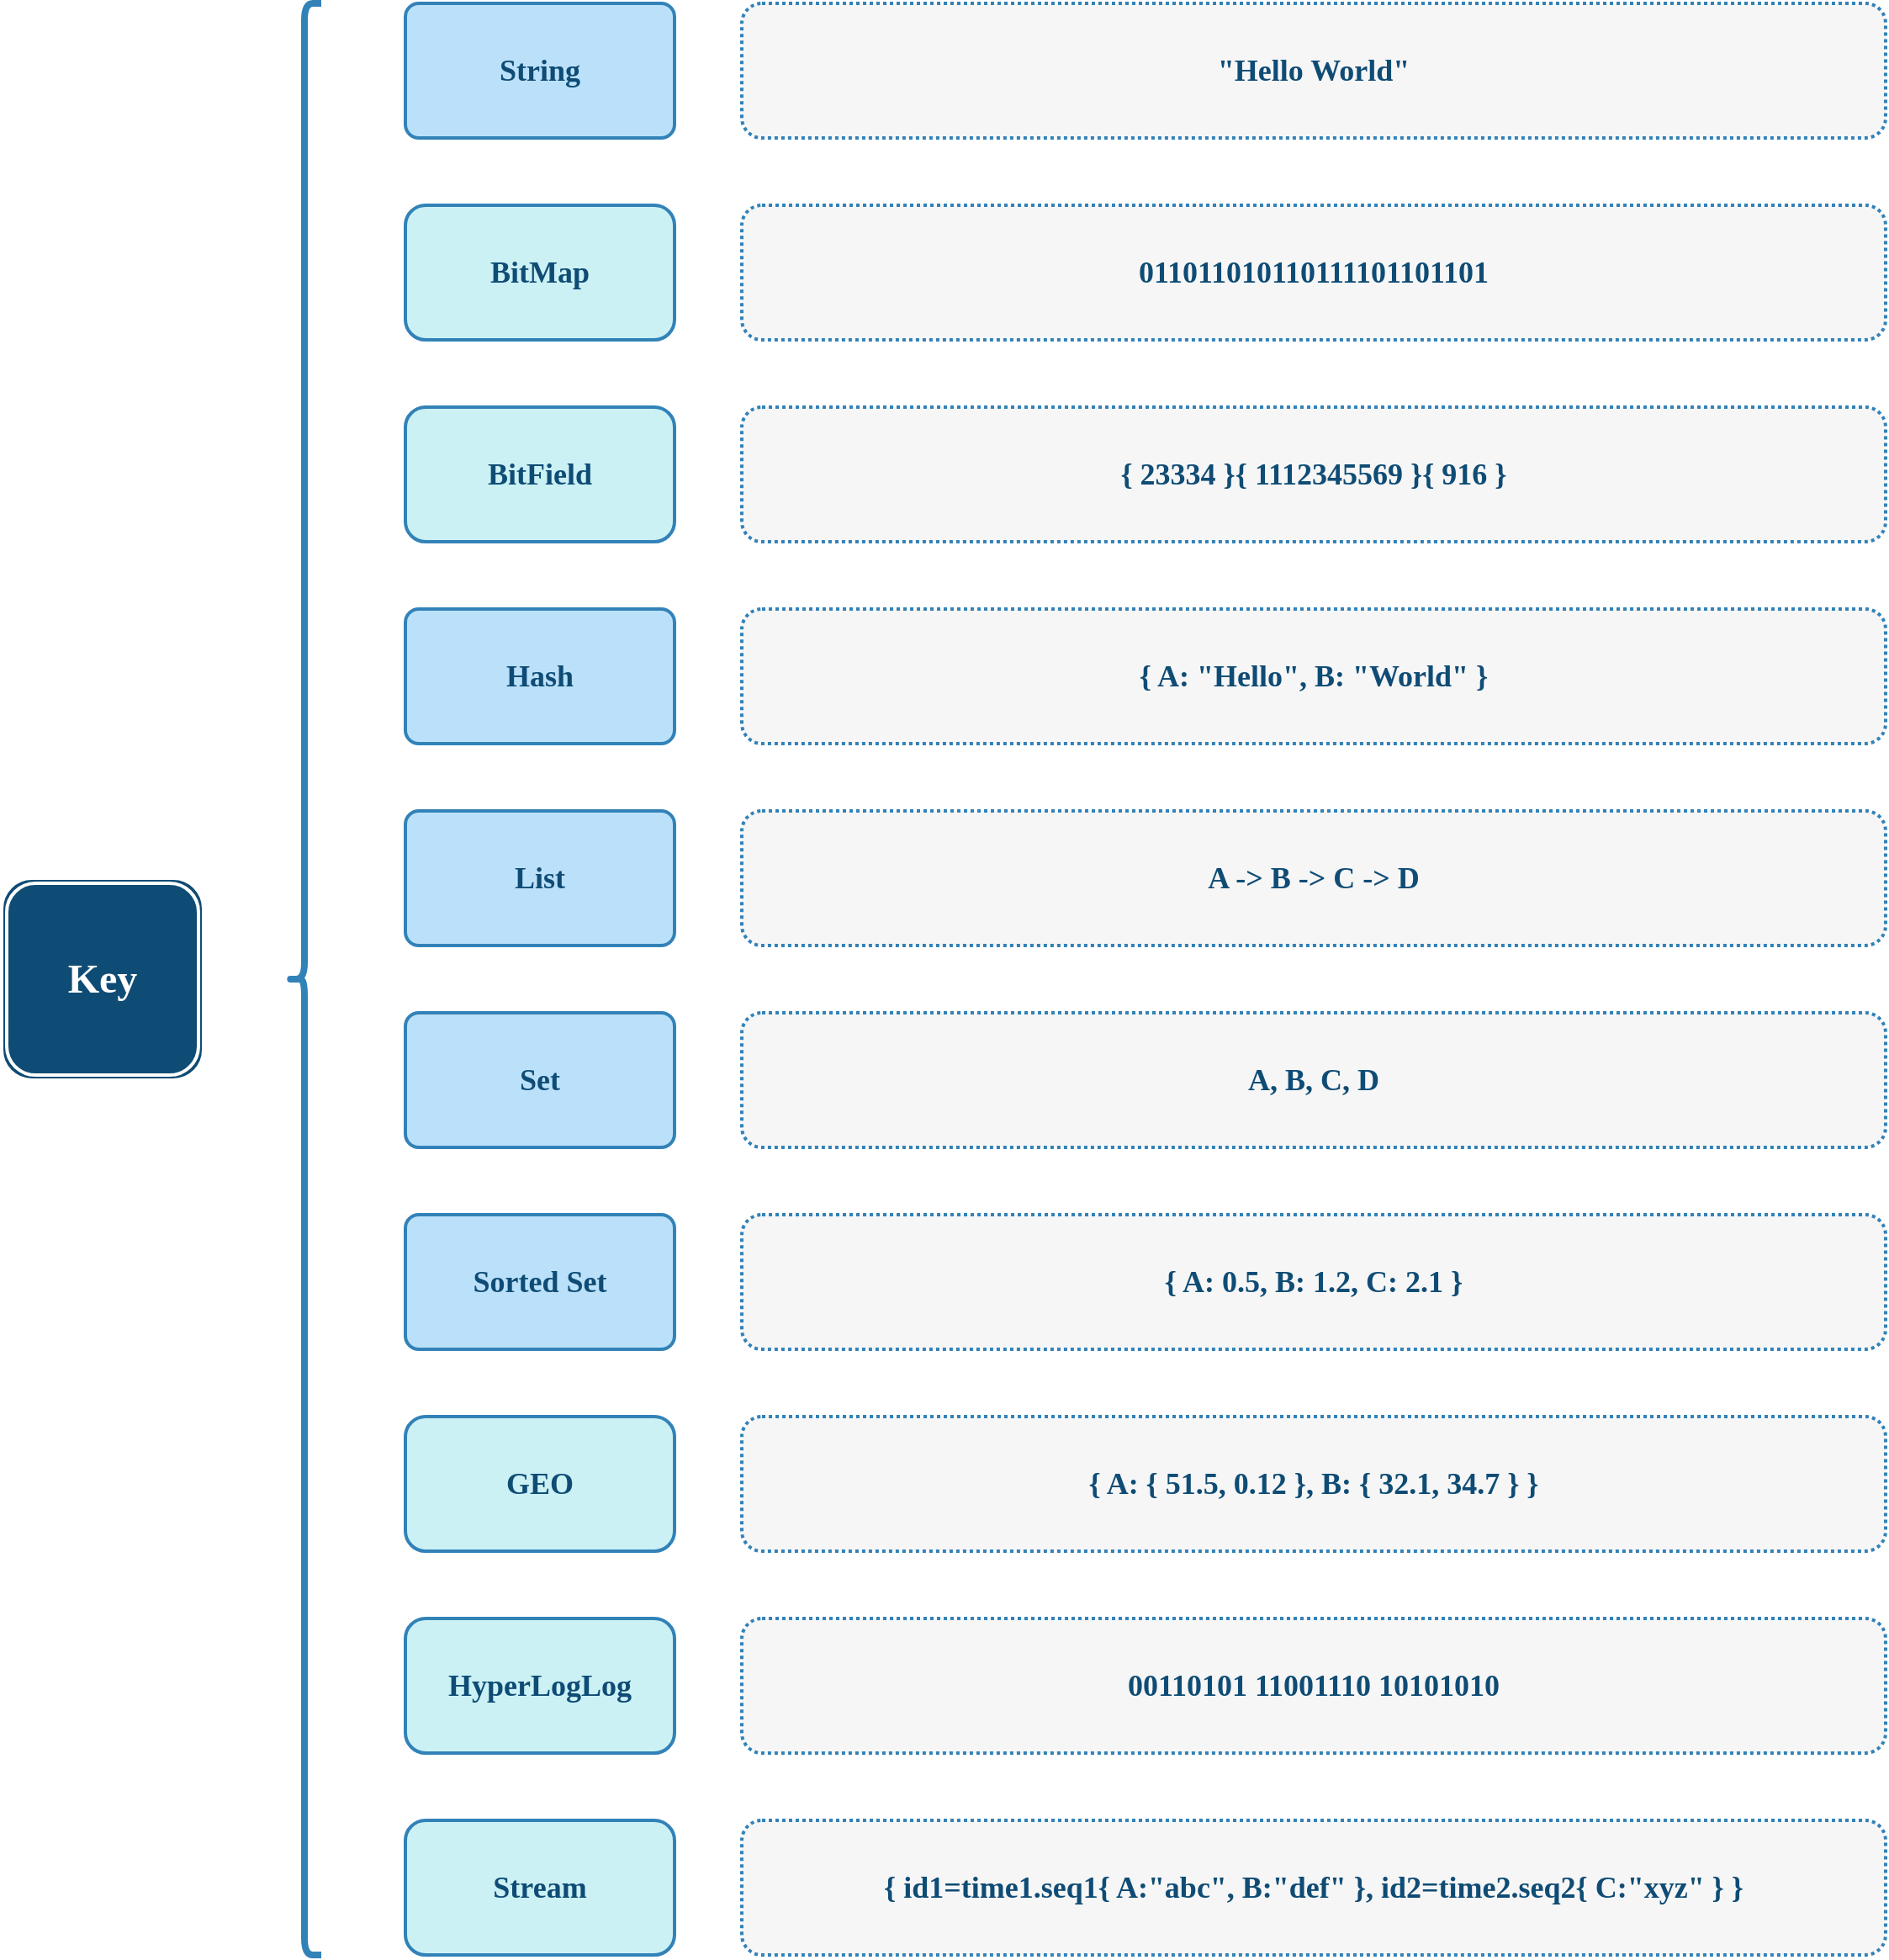 <mxfile compressed="true" version="22.0.3" type="device" pages="2"><diagram id="TvS9kwhJE28Stmow5LgC" name="数据类型"><mxGraphModel dx="2049" dy="1220" grid="1" gridSize="10" guides="1" tooltips="1" connect="1" arrows="1" fold="1" page="1" pageScale="1" pageWidth="1654" pageHeight="2336" math="0" shadow="0"><root><mxCell id="0"/><mxCell id="1" parent="0"/><mxCell id="fVWO6prwTRcu7RiEag4r-1" value="HyperLogLog" style="rounded=1;whiteSpace=wrap;html=1;fontFamily=Comic Sans MS;fontStyle=1;labelBackgroundColor=none;fillColor=#CBF1F5;strokeColor=#3282B8;fontColor=#0F4C75;shadow=0;container=0;fontSize=18;verticalAlign=middle;strokeWidth=2;" parent="1" vertex="1"><mxGeometry x="600" y="1640" width="160" height="80" as="geometry"/></mxCell><mxCell id="YTUtCCGDWn5UpfnITWU_-1" value="String" style="rounded=1;arcSize=10;whiteSpace=wrap;html=1;align=center;fontColor=#0F4C75;strokeColor=#3282B8;fillColor=#BBE1FA;shadow=0;fontFamily=Comic Sans MS;fontSize=18;container=0;verticalAlign=middle;fontStyle=1;strokeWidth=2;" parent="1" vertex="1"><mxGeometry x="600" y="680" width="160" height="80" as="geometry"/></mxCell><mxCell id="YTUtCCGDWn5UpfnITWU_-2" value="Hash" style="rounded=1;arcSize=10;whiteSpace=wrap;html=1;align=center;fontColor=#0F4C75;strokeColor=#3282B8;fillColor=#BBE1FA;shadow=0;fontFamily=Comic Sans MS;fontSize=18;container=0;verticalAlign=middle;fontStyle=1;strokeWidth=2;" parent="1" vertex="1"><mxGeometry x="600" y="1040" width="160" height="80" as="geometry"/></mxCell><mxCell id="YTUtCCGDWn5UpfnITWU_-3" value="List" style="rounded=1;arcSize=10;whiteSpace=wrap;html=1;align=center;fontColor=#0F4C75;strokeColor=#3282B8;fillColor=#BBE1FA;shadow=0;fontFamily=Comic Sans MS;fontSize=18;container=0;verticalAlign=middle;fontStyle=1;strokeWidth=2;" parent="1" vertex="1"><mxGeometry x="600" y="1160" width="160" height="80" as="geometry"/></mxCell><mxCell id="YTUtCCGDWn5UpfnITWU_-4" value="Set" style="rounded=1;arcSize=10;whiteSpace=wrap;html=1;align=center;fontColor=#0F4C75;strokeColor=#3282B8;fillColor=#BBE1FA;shadow=0;fontFamily=Comic Sans MS;fontSize=18;container=0;verticalAlign=middle;fontStyle=1;strokeWidth=2;" parent="1" vertex="1"><mxGeometry x="600" y="1280" width="160" height="80" as="geometry"/></mxCell><mxCell id="YTUtCCGDWn5UpfnITWU_-5" value="Sorted Set" style="rounded=1;arcSize=10;whiteSpace=wrap;html=1;align=center;fontColor=#0F4C75;strokeColor=#3282B8;fillColor=#BBE1FA;shadow=0;fontFamily=Comic Sans MS;fontSize=18;container=0;verticalAlign=middle;fontStyle=1;strokeWidth=2;" parent="1" vertex="1"><mxGeometry x="600" y="1400" width="160" height="80" as="geometry"/></mxCell><mxCell id="YTUtCCGDWn5UpfnITWU_-6" value="BitMap" style="rounded=1;whiteSpace=wrap;html=1;fontFamily=Comic Sans MS;fontStyle=1;labelBackgroundColor=none;fillColor=#CBF1F5;strokeColor=#3282B8;fontColor=#0F4C75;shadow=0;container=0;fontSize=18;verticalAlign=middle;strokeWidth=2;" parent="1" vertex="1"><mxGeometry x="600" y="800" width="160" height="80" as="geometry"/></mxCell><mxCell id="bKfIq_8f3d6Fw1e2fHIN-1" value="00110101 11001110 10101010" style="rounded=1;whiteSpace=wrap;html=1;strokeColor=#3282B8;fillColor=#F6F6F6;fontFamily=Comic Sans MS;fontStyle=1;container=0;fontColor=#0F4C75;shadow=0;fontSize=18;strokeWidth=2;dashed=1;dashPattern=1 1;" parent="1" vertex="1"><mxGeometry x="800" y="1640" width="680" height="80" as="geometry"/></mxCell><mxCell id="bKfIq_8f3d6Fw1e2fHIN-2" value="Stream" style="rounded=1;whiteSpace=wrap;html=1;fontFamily=Comic Sans MS;fontStyle=1;labelBackgroundColor=none;fillColor=#CBF1F5;strokeColor=#3282B8;fontColor=#0F4C75;shadow=0;container=0;fontSize=18;verticalAlign=middle;strokeWidth=2;" parent="1" vertex="1"><mxGeometry x="600" y="1760" width="160" height="80" as="geometry"/></mxCell><mxCell id="bKfIq_8f3d6Fw1e2fHIN-3" value="{ id1=time1.seq1{ A:&quot;abc&quot;, B:&quot;def&quot; }, id2=time2.seq2{ C:&quot;xyz&quot; } }" style="rounded=1;whiteSpace=wrap;html=1;strokeColor=#3282B8;fillColor=#F6F6F6;fontFamily=Comic Sans MS;fontStyle=1;container=0;fontColor=#0F4C75;shadow=0;fontSize=18;strokeWidth=2;dashed=1;dashPattern=1 1;" parent="1" vertex="1"><mxGeometry x="800" y="1760" width="680" height="80" as="geometry"/></mxCell><mxCell id="bKfIq_8f3d6Fw1e2fHIN-4" value="&quot;Hello World&quot;" style="rounded=1;whiteSpace=wrap;html=1;strokeColor=#3282B8;fillColor=#F6F6F6;fontFamily=Comic Sans MS;fontStyle=1;container=0;fontColor=#0F4C75;shadow=0;fontSize=18;strokeWidth=2;dashed=1;dashPattern=1 1;" parent="1" vertex="1"><mxGeometry x="800" y="680" width="680" height="80" as="geometry"/></mxCell><mxCell id="bKfIq_8f3d6Fw1e2fHIN-5" value="011011010110111101101101" style="rounded=1;whiteSpace=wrap;html=1;strokeColor=#3282B8;fillColor=#F6F6F6;fontFamily=Comic Sans MS;fontStyle=1;container=0;fontColor=#0F4C75;shadow=0;fontSize=18;strokeWidth=2;dashed=1;dashPattern=1 1;" parent="1" vertex="1"><mxGeometry x="800" y="800" width="680" height="80" as="geometry"/></mxCell><mxCell id="bKfIq_8f3d6Fw1e2fHIN-6" value="BitField" style="rounded=1;whiteSpace=wrap;html=1;fontFamily=Comic Sans MS;fontStyle=1;labelBackgroundColor=none;fillColor=#CBF1F5;strokeColor=#3282B8;fontColor=#0F4C75;shadow=0;container=0;fontSize=18;verticalAlign=middle;strokeWidth=2;" parent="1" vertex="1"><mxGeometry x="600" y="920" width="160" height="80" as="geometry"/></mxCell><mxCell id="bKfIq_8f3d6Fw1e2fHIN-7" value="{ 23334 }{ 1112345569 }{ 916 }" style="rounded=1;whiteSpace=wrap;html=1;strokeColor=#3282B8;fillColor=#F6F6F6;fontFamily=Comic Sans MS;fontStyle=1;container=0;fontColor=#0F4C75;shadow=0;fontSize=18;strokeWidth=2;dashed=1;dashPattern=1 1;" parent="1" vertex="1"><mxGeometry x="800" y="920" width="680" height="80" as="geometry"/></mxCell><mxCell id="bKfIq_8f3d6Fw1e2fHIN-8" value="{ A: &quot;Hello&quot;, B: &quot;World&quot; }" style="rounded=1;whiteSpace=wrap;html=1;strokeColor=#3282B8;fillColor=#F6F6F6;fontFamily=Comic Sans MS;fontStyle=1;container=0;fontColor=#0F4C75;shadow=0;fontSize=18;strokeWidth=2;dashed=1;dashPattern=1 1;" parent="1" vertex="1"><mxGeometry x="800" y="1040" width="680" height="80" as="geometry"/></mxCell><mxCell id="bKfIq_8f3d6Fw1e2fHIN-9" value="A -&amp;gt; B -&amp;gt; C -&amp;gt; D" style="rounded=1;whiteSpace=wrap;html=1;strokeColor=#3282B8;fillColor=#F6F6F6;fontFamily=Comic Sans MS;fontStyle=1;container=0;fontColor=#0F4C75;shadow=0;fontSize=18;strokeWidth=2;dashed=1;dashPattern=1 1;" parent="1" vertex="1"><mxGeometry x="800" y="1160" width="680" height="80" as="geometry"/></mxCell><mxCell id="bKfIq_8f3d6Fw1e2fHIN-10" value="A, B, C, D" style="rounded=1;whiteSpace=wrap;html=1;strokeColor=#3282B8;fillColor=#F6F6F6;fontFamily=Comic Sans MS;fontStyle=1;container=0;fontColor=#0F4C75;shadow=0;fontSize=18;strokeWidth=2;dashed=1;dashPattern=1 1;" parent="1" vertex="1"><mxGeometry x="800" y="1280" width="680" height="80" as="geometry"/></mxCell><mxCell id="bKfIq_8f3d6Fw1e2fHIN-11" value="{ A: 0.5, B: 1.2, C: 2.1 }" style="rounded=1;whiteSpace=wrap;html=1;strokeColor=#3282B8;fillColor=#F6F6F6;fontFamily=Comic Sans MS;fontStyle=1;container=0;fontColor=#0F4C75;shadow=0;fontSize=18;strokeWidth=2;dashed=1;dashPattern=1 1;" parent="1" vertex="1"><mxGeometry x="800" y="1400" width="680" height="80" as="geometry"/></mxCell><mxCell id="bKfIq_8f3d6Fw1e2fHIN-12" value="GEO" style="rounded=1;whiteSpace=wrap;html=1;fontFamily=Comic Sans MS;fontStyle=1;labelBackgroundColor=none;fillColor=#CBF1F5;strokeColor=#3282B8;fontColor=#0F4C75;shadow=0;container=0;fontSize=18;verticalAlign=middle;strokeWidth=2;" parent="1" vertex="1"><mxGeometry x="600" y="1520" width="160" height="80" as="geometry"/></mxCell><mxCell id="bKfIq_8f3d6Fw1e2fHIN-13" value="{ A: { 51.5, 0.12 }, B: { 32.1, 34.7 } }" style="rounded=1;whiteSpace=wrap;html=1;strokeColor=#3282B8;fillColor=#F6F6F6;fontFamily=Comic Sans MS;fontStyle=1;container=0;fontColor=#0F4C75;shadow=0;fontSize=18;strokeWidth=2;dashed=1;dashPattern=1 1;" parent="1" vertex="1"><mxGeometry x="800" y="1520" width="680" height="80" as="geometry"/></mxCell><mxCell id="bKfIq_8f3d6Fw1e2fHIN-19" value="Key" style="shape=ext;double=1;whiteSpace=wrap;html=1;aspect=fixed;rounded=1;shadow=0;strokeColor=#FFFFFF;strokeWidth=2;align=center;verticalAlign=middle;fontFamily=Comic Sans MS;fontSize=24;fontColor=#FFFFFF;fillColor=#0F4C75;fontStyle=1" parent="1" vertex="1"><mxGeometry x="360" y="1200" width="120" height="120" as="geometry"/></mxCell><mxCell id="33T21-tM8WJzzDdVuOWa-1" value="" style="shape=curlyBracket;whiteSpace=wrap;html=1;rounded=1;labelPosition=left;verticalLabelPosition=middle;align=right;verticalAlign=middle;shadow=0;strokeColor=#3282B8;strokeWidth=4;fontFamily=Comic Sans MS;fontSize=18;fontColor=#0F4C75;fillColor=#BBE1FA;" parent="1" vertex="1"><mxGeometry x="530" y="680" width="20" height="1160" as="geometry"/></mxCell></root></mxGraphModel></diagram><diagram name="数据结构" id="G70UsHkZ-fU-0aD3yh28"><mxGraphModel dx="860" dy="1005" grid="1" gridSize="10" guides="1" tooltips="1" connect="1" arrows="1" fold="1" page="1" pageScale="1" pageWidth="827" pageHeight="1169" math="0" shadow="0"><root><mxCell id="gpjgGGcCwMAqh80wZZNJ-0"/><mxCell id="gpjgGGcCwMAqh80wZZNJ-1" parent="gpjgGGcCwMAqh80wZZNJ-0"/><mxCell id="gpjgGGcCwMAqh80wZZNJ-2" value="LinkedList" style="rounded=1;whiteSpace=wrap;html=1;fontFamily=Comic Sans MS;fontStyle=1;labelBackgroundColor=none;fillColor=#CBF1F5;strokeColor=#3282B8;fontColor=#0F4C75;shadow=0;container=0;fontSize=18;verticalAlign=middle;strokeWidth=2;" parent="gpjgGGcCwMAqh80wZZNJ-1" vertex="1"><mxGeometry x="1400" y="400" width="160" height="80" as="geometry"/></mxCell><mxCell id="dE_vzuoUu1-io_5FVTy7-4" style="edgeStyle=orthogonalEdgeStyle;rounded=1;orthogonalLoop=1;jettySize=auto;html=1;entryX=0;entryY=0.5;entryDx=0;entryDy=0;fontFamily=Comic Sans MS;fontSize=18;fontColor=#0F4C75;strokeWidth=2;strokeColor=#3282B8;" parent="gpjgGGcCwMAqh80wZZNJ-1" source="gpjgGGcCwMAqh80wZZNJ-3" target="gpjgGGcCwMAqh80wZZNJ-20" edge="1"><mxGeometry relative="1" as="geometry"/></mxCell><mxCell id="gpjgGGcCwMAqh80wZZNJ-3" value="String" style="rounded=1;arcSize=10;whiteSpace=wrap;html=1;align=center;fontColor=#0F4C75;strokeColor=#3282B8;fillColor=#BBE1FA;shadow=0;fontFamily=Comic Sans MS;fontSize=18;container=0;verticalAlign=middle;fontStyle=1;strokeWidth=2;" parent="gpjgGGcCwMAqh80wZZNJ-1" vertex="1"><mxGeometry x="920" y="280" width="160" height="80" as="geometry"/></mxCell><mxCell id="dE_vzuoUu1-io_5FVTy7-5" style="shape=connector;rounded=1;orthogonalLoop=1;jettySize=auto;html=1;labelBackgroundColor=default;strokeColor=#3282B8;strokeWidth=2;align=center;verticalAlign=middle;fontFamily=Comic Sans MS;fontSize=18;fontColor=#0F4C75;endArrow=classic;exitX=1;exitY=0.75;exitDx=0;exitDy=0;entryX=0;entryY=0.25;entryDx=0;entryDy=0;" parent="gpjgGGcCwMAqh80wZZNJ-1" source="gpjgGGcCwMAqh80wZZNJ-5" target="gpjgGGcCwMAqh80wZZNJ-10" edge="1"><mxGeometry relative="1" as="geometry"/></mxCell><mxCell id="dE_vzuoUu1-io_5FVTy7-6" style="shape=connector;rounded=1;orthogonalLoop=1;jettySize=auto;html=1;entryX=0;entryY=0.5;entryDx=0;entryDy=0;labelBackgroundColor=default;strokeColor=#3282B8;strokeWidth=2;align=center;verticalAlign=middle;fontFamily=Comic Sans MS;fontSize=18;fontColor=#0F4C75;endArrow=classic;" parent="gpjgGGcCwMAqh80wZZNJ-1" source="gpjgGGcCwMAqh80wZZNJ-4" target="gpjgGGcCwMAqh80wZZNJ-10" edge="1"><mxGeometry relative="1" as="geometry"/></mxCell><mxCell id="dE_vzuoUu1-io_5FVTy7-10" style="shape=connector;rounded=1;orthogonalLoop=1;jettySize=auto;html=1;entryX=0;entryY=0.25;entryDx=0;entryDy=0;labelBackgroundColor=default;strokeColor=#3282B8;strokeWidth=2;align=center;verticalAlign=middle;fontFamily=Comic Sans MS;fontSize=18;fontColor=#0F4C75;endArrow=classic;" parent="gpjgGGcCwMAqh80wZZNJ-1" source="gpjgGGcCwMAqh80wZZNJ-4" target="dE_vzuoUu1-io_5FVTy7-1" edge="1"><mxGeometry relative="1" as="geometry"/></mxCell><mxCell id="gpjgGGcCwMAqh80wZZNJ-4" value="Hash" style="rounded=1;arcSize=10;whiteSpace=wrap;html=1;align=center;fontColor=#0F4C75;strokeColor=#3282B8;fillColor=#BBE1FA;shadow=0;fontFamily=Comic Sans MS;fontSize=18;container=0;verticalAlign=middle;fontStyle=1;strokeWidth=2;" parent="gpjgGGcCwMAqh80wZZNJ-1" vertex="1"><mxGeometry x="920" y="580" width="160" height="80" as="geometry"/></mxCell><mxCell id="dE_vzuoUu1-io_5FVTy7-11" style="shape=connector;rounded=1;orthogonalLoop=1;jettySize=auto;html=1;exitX=1;exitY=0.25;exitDx=0;exitDy=0;entryX=0;entryY=0.25;entryDx=0;entryDy=0;labelBackgroundColor=default;strokeColor=#3282B8;strokeWidth=2;align=center;verticalAlign=middle;fontFamily=Comic Sans MS;fontSize=18;fontColor=#0F4C75;endArrow=classic;" parent="gpjgGGcCwMAqh80wZZNJ-1" source="gpjgGGcCwMAqh80wZZNJ-5" target="gpjgGGcCwMAqh80wZZNJ-2" edge="1"><mxGeometry relative="1" as="geometry"/></mxCell><mxCell id="gpjgGGcCwMAqh80wZZNJ-5" value="List" style="rounded=1;arcSize=10;whiteSpace=wrap;html=1;align=center;fontColor=#0F4C75;strokeColor=#3282B8;fillColor=#BBE1FA;shadow=0;fontFamily=Comic Sans MS;fontSize=18;container=0;verticalAlign=middle;fontStyle=1;strokeWidth=2;" parent="gpjgGGcCwMAqh80wZZNJ-1" vertex="1"><mxGeometry x="920" y="430" width="160" height="80" as="geometry"/></mxCell><mxCell id="dE_vzuoUu1-io_5FVTy7-8" style="shape=connector;rounded=1;orthogonalLoop=1;jettySize=auto;html=1;labelBackgroundColor=default;strokeColor=#3282B8;strokeWidth=2;align=center;verticalAlign=middle;fontFamily=Comic Sans MS;fontSize=18;fontColor=#0F4C75;endArrow=classic;entryX=0;entryY=0.5;entryDx=0;entryDy=0;exitX=1;exitY=0.75;exitDx=0;exitDy=0;" parent="gpjgGGcCwMAqh80wZZNJ-1" source="gpjgGGcCwMAqh80wZZNJ-6" target="dE_vzuoUu1-io_5FVTy7-2" edge="1"><mxGeometry relative="1" as="geometry"><mxPoint x="1410" y="800" as="targetPoint"/></mxGeometry></mxCell><mxCell id="dE_vzuoUu1-io_5FVTy7-9" style="shape=connector;rounded=1;orthogonalLoop=1;jettySize=auto;html=1;entryX=0;entryY=0.75;entryDx=0;entryDy=0;labelBackgroundColor=default;strokeColor=#3282B8;strokeWidth=2;align=center;verticalAlign=middle;fontFamily=Comic Sans MS;fontSize=18;fontColor=#0F4C75;endArrow=classic;exitX=1;exitY=0.25;exitDx=0;exitDy=0;" parent="gpjgGGcCwMAqh80wZZNJ-1" source="gpjgGGcCwMAqh80wZZNJ-6" target="dE_vzuoUu1-io_5FVTy7-1" edge="1"><mxGeometry relative="1" as="geometry"/></mxCell><mxCell id="gpjgGGcCwMAqh80wZZNJ-6" value="Set" style="rounded=1;arcSize=10;whiteSpace=wrap;html=1;align=center;fontColor=#0F4C75;strokeColor=#3282B8;fillColor=#BBE1FA;shadow=0;fontFamily=Comic Sans MS;fontSize=18;container=0;verticalAlign=middle;fontStyle=1;strokeWidth=2;" parent="gpjgGGcCwMAqh80wZZNJ-1" vertex="1"><mxGeometry x="920" y="730" width="160" height="80" as="geometry"/></mxCell><mxCell id="dE_vzuoUu1-io_5FVTy7-7" style="rounded=1;orthogonalLoop=1;jettySize=auto;html=1;labelBackgroundColor=default;strokeColor=#3282B8;strokeWidth=2;align=center;verticalAlign=middle;fontFamily=Comic Sans MS;fontSize=18;fontColor=#0F4C75;endArrow=classic;exitX=1;exitY=0.5;exitDx=0;exitDy=0;" parent="gpjgGGcCwMAqh80wZZNJ-1" source="gpjgGGcCwMAqh80wZZNJ-7" target="dE_vzuoUu1-io_5FVTy7-3" edge="1"><mxGeometry relative="1" as="geometry"/></mxCell><mxCell id="dE_vzuoUu1-io_5FVTy7-12" style="shape=connector;rounded=1;orthogonalLoop=1;jettySize=auto;html=1;exitX=1;exitY=0.25;exitDx=0;exitDy=0;entryX=0;entryY=0.75;entryDx=0;entryDy=0;labelBackgroundColor=default;strokeColor=#3282B8;strokeWidth=2;align=center;verticalAlign=middle;fontFamily=Comic Sans MS;fontSize=18;fontColor=#0F4C75;endArrow=classic;" parent="gpjgGGcCwMAqh80wZZNJ-1" source="gpjgGGcCwMAqh80wZZNJ-7" target="gpjgGGcCwMAqh80wZZNJ-10" edge="1"><mxGeometry relative="1" as="geometry"/></mxCell><mxCell id="gpjgGGcCwMAqh80wZZNJ-7" value="Sorted Set" style="rounded=1;arcSize=10;whiteSpace=wrap;html=1;align=center;fontColor=#0F4C75;strokeColor=#3282B8;fillColor=#BBE1FA;shadow=0;fontFamily=Comic Sans MS;fontSize=18;container=0;verticalAlign=middle;fontStyle=1;strokeWidth=2;" parent="gpjgGGcCwMAqh80wZZNJ-1" vertex="1"><mxGeometry x="920" y="880" width="160" height="80" as="geometry"/></mxCell><mxCell id="gpjgGGcCwMAqh80wZZNJ-10" value="ZipList" style="rounded=1;whiteSpace=wrap;html=1;fontFamily=Comic Sans MS;fontStyle=1;labelBackgroundColor=none;fillColor=#CBF1F5;strokeColor=#3282B8;fontColor=#0F4C75;shadow=0;container=0;fontSize=18;verticalAlign=middle;strokeWidth=2;" parent="gpjgGGcCwMAqh80wZZNJ-1" vertex="1"><mxGeometry x="1400" y="520" width="160" height="80" as="geometry"/></mxCell><mxCell id="gpjgGGcCwMAqh80wZZNJ-20" value="SDS" style="rounded=1;whiteSpace=wrap;html=1;fontFamily=Comic Sans MS;fontStyle=1;labelBackgroundColor=none;fillColor=#CBF1F5;strokeColor=#3282B8;fontColor=#0F4C75;shadow=0;container=0;fontSize=18;verticalAlign=middle;strokeWidth=2;" parent="gpjgGGcCwMAqh80wZZNJ-1" vertex="1"><mxGeometry x="1400" y="280" width="160" height="80" as="geometry"/></mxCell><mxCell id="dE_vzuoUu1-io_5FVTy7-1" value="HashTable" style="rounded=1;whiteSpace=wrap;html=1;fontFamily=Comic Sans MS;fontStyle=1;labelBackgroundColor=none;fillColor=#CBF1F5;strokeColor=#3282B8;fontColor=#0F4C75;shadow=0;container=0;fontSize=18;verticalAlign=middle;strokeWidth=2;" parent="gpjgGGcCwMAqh80wZZNJ-1" vertex="1"><mxGeometry x="1400" y="640" width="160" height="80" as="geometry"/></mxCell><mxCell id="dE_vzuoUu1-io_5FVTy7-2" value="IntSet" style="rounded=1;whiteSpace=wrap;html=1;fontFamily=Comic Sans MS;fontStyle=1;labelBackgroundColor=none;fillColor=#CBF1F5;strokeColor=#3282B8;fontColor=#0F4C75;shadow=0;container=0;fontSize=18;verticalAlign=middle;strokeWidth=2;" parent="gpjgGGcCwMAqh80wZZNJ-1" vertex="1"><mxGeometry x="1400" y="760" width="160" height="80" as="geometry"/></mxCell><mxCell id="dE_vzuoUu1-io_5FVTy7-3" value="SkipList" style="rounded=1;whiteSpace=wrap;html=1;fontFamily=Comic Sans MS;fontStyle=1;labelBackgroundColor=none;fillColor=#CBF1F5;strokeColor=#3282B8;fontColor=#0F4C75;shadow=0;container=0;fontSize=18;verticalAlign=middle;strokeWidth=2;" parent="gpjgGGcCwMAqh80wZZNJ-1" vertex="1"><mxGeometry x="1400" y="880" width="160" height="80" as="geometry"/></mxCell></root></mxGraphModel></diagram></mxfile>